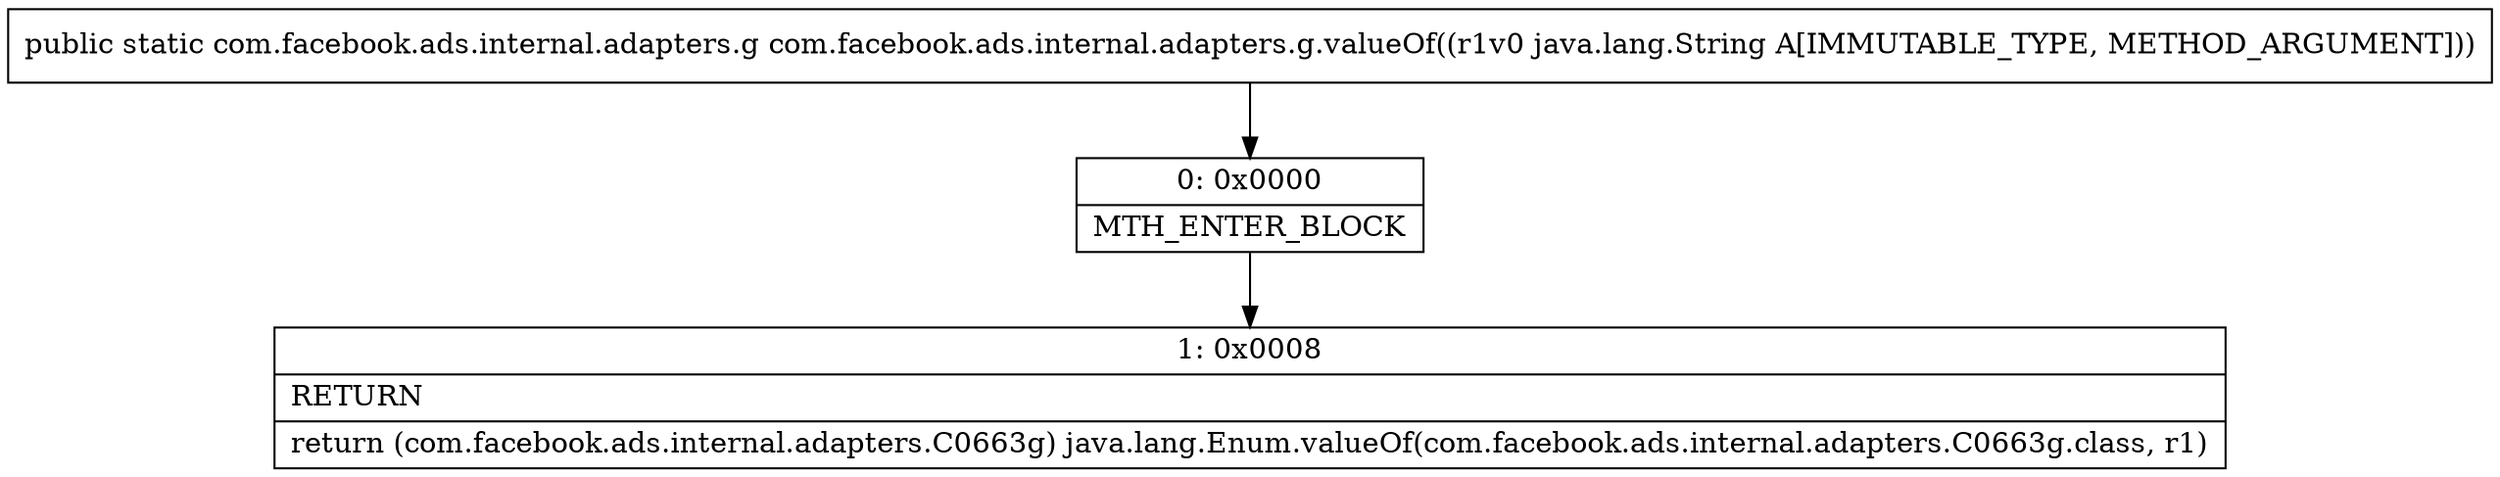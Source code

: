 digraph "CFG forcom.facebook.ads.internal.adapters.g.valueOf(Ljava\/lang\/String;)Lcom\/facebook\/ads\/internal\/adapters\/g;" {
Node_0 [shape=record,label="{0\:\ 0x0000|MTH_ENTER_BLOCK\l}"];
Node_1 [shape=record,label="{1\:\ 0x0008|RETURN\l|return (com.facebook.ads.internal.adapters.C0663g) java.lang.Enum.valueOf(com.facebook.ads.internal.adapters.C0663g.class, r1)\l}"];
MethodNode[shape=record,label="{public static com.facebook.ads.internal.adapters.g com.facebook.ads.internal.adapters.g.valueOf((r1v0 java.lang.String A[IMMUTABLE_TYPE, METHOD_ARGUMENT])) }"];
MethodNode -> Node_0;
Node_0 -> Node_1;
}

